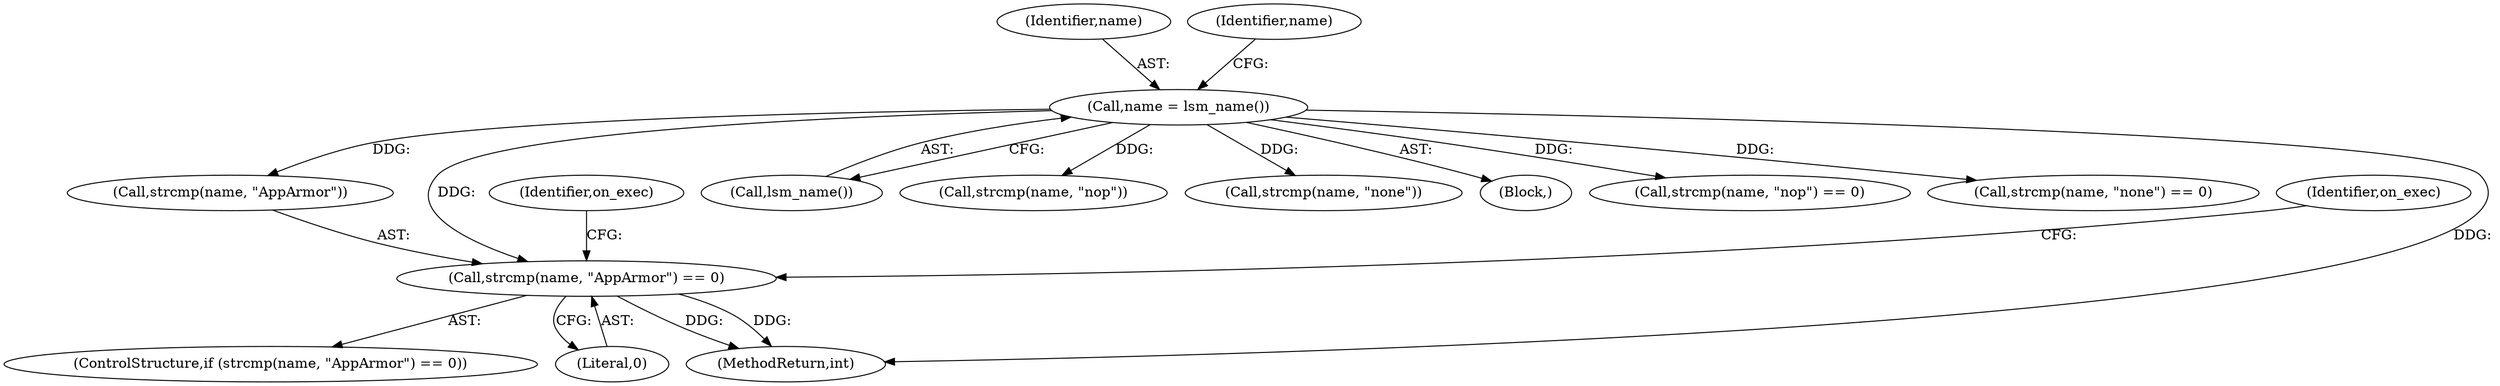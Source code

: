 digraph "0_lxc_81f466d05f2a89cb4f122ef7f593ff3f279b165c_0@API" {
"1000140" [label="(Call,strcmp(name, \"AppArmor\") == 0)"];
"1000120" [label="(Call,name = lsm_name())"];
"1000141" [label="(Call,strcmp(name, \"AppArmor\"))"];
"1000213" [label="(MethodReturn,int)"];
"1000122" [label="(Call,lsm_name())"];
"1000121" [label="(Identifier,name)"];
"1000125" [label="(Call,strcmp(name, \"nop\"))"];
"1000139" [label="(ControlStructure,if (strcmp(name, \"AppArmor\") == 0))"];
"1000120" [label="(Call,name = lsm_name())"];
"1000144" [label="(Literal,0)"];
"1000133" [label="(Call,strcmp(name, \"none\"))"];
"1000107" [label="(Block,)"];
"1000124" [label="(Call,strcmp(name, \"nop\") == 0)"];
"1000126" [label="(Identifier,name)"];
"1000140" [label="(Call,strcmp(name, \"AppArmor\") == 0)"];
"1000132" [label="(Call,strcmp(name, \"none\") == 0)"];
"1000149" [label="(Identifier,on_exec)"];
"1000146" [label="(Identifier,on_exec)"];
"1000140" -> "1000139"  [label="AST: "];
"1000140" -> "1000144"  [label="CFG: "];
"1000141" -> "1000140"  [label="AST: "];
"1000144" -> "1000140"  [label="AST: "];
"1000146" -> "1000140"  [label="CFG: "];
"1000149" -> "1000140"  [label="CFG: "];
"1000140" -> "1000213"  [label="DDG: "];
"1000140" -> "1000213"  [label="DDG: "];
"1000120" -> "1000140"  [label="DDG: "];
"1000120" -> "1000107"  [label="AST: "];
"1000120" -> "1000122"  [label="CFG: "];
"1000121" -> "1000120"  [label="AST: "];
"1000122" -> "1000120"  [label="AST: "];
"1000126" -> "1000120"  [label="CFG: "];
"1000120" -> "1000213"  [label="DDG: "];
"1000120" -> "1000124"  [label="DDG: "];
"1000120" -> "1000125"  [label="DDG: "];
"1000120" -> "1000132"  [label="DDG: "];
"1000120" -> "1000133"  [label="DDG: "];
"1000120" -> "1000141"  [label="DDG: "];
}
